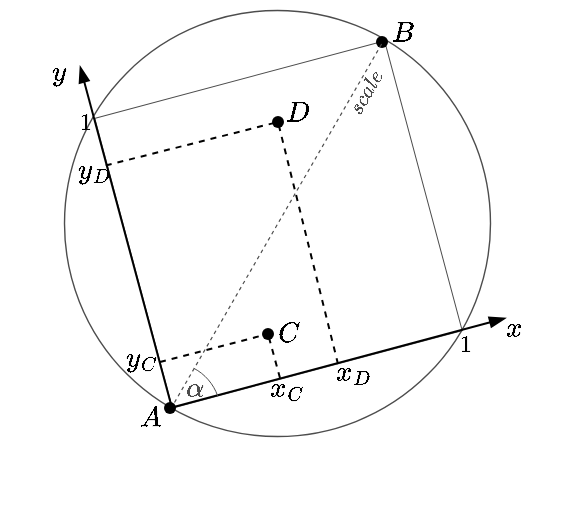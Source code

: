 <mxfile version="20.7.4" type="device"><diagram id="i0gs8v2DnSMobzg19ALT" name="Seite-1"><mxGraphModel dx="637" dy="407" grid="1" gridSize="10" guides="1" tooltips="1" connect="1" arrows="1" fold="1" page="1" pageScale="1" pageWidth="827" pageHeight="1169" math="1" shadow="0"><root><mxCell id="0"/><mxCell id="1" parent="0"/><mxCell id="f3AIWrMCe6dx8Jq1M-9C-10" value="" style="group;movable=0;resizable=0;rotatable=0;deletable=0;editable=0;connectable=0;" vertex="1" connectable="0" parent="1"><mxGeometry x="340" y="380" width="243" height="255" as="geometry"/></mxCell><mxCell id="f3AIWrMCe6dx8Jq1M-9C-27" value="$$ A $$" style="text;html=1;strokeColor=none;fillColor=none;align=center;verticalAlign=middle;whiteSpace=wrap;rounded=0;labelBackgroundColor=none;fillStyle=hatch;strokeWidth=0.5;fontColor=#000000;" vertex="1" parent="f3AIWrMCe6dx8Jq1M-9C-10"><mxGeometry x="18" y="193" width="60" height="30" as="geometry"/></mxCell><mxCell id="f3AIWrMCe6dx8Jq1M-9C-33" value="$$ y_C $$" style="text;html=1;strokeColor=none;fillColor=none;align=center;verticalAlign=middle;whiteSpace=wrap;rounded=0;labelBackgroundColor=none;fillStyle=hatch;strokeWidth=0.5;fontColor=#000000;" vertex="1" parent="f3AIWrMCe6dx8Jq1M-9C-10"><mxGeometry x="14" y="163" width="60" height="30" as="geometry"/></mxCell><mxCell id="f3AIWrMCe6dx8Jq1M-9C-6" value="" style="whiteSpace=wrap;html=1;aspect=fixed;fillStyle=hatch;strokeWidth=0.5;rotation=-15;strokeColor=#4D4D4D;" vertex="1" parent="f3AIWrMCe6dx8Jq1M-9C-10"><mxGeometry x="37" y="36" width="150" height="150" as="geometry"/></mxCell><mxCell id="f3AIWrMCe6dx8Jq1M-9C-26" value="$$ x $$" style="text;html=1;strokeColor=none;fillColor=none;align=center;verticalAlign=middle;whiteSpace=wrap;rounded=0;labelBackgroundColor=none;fillStyle=hatch;strokeWidth=0.5;fontColor=#000000;" vertex="1" parent="f3AIWrMCe6dx8Jq1M-9C-10"><mxGeometry x="200" y="148" width="60" height="30" as="geometry"/></mxCell><mxCell id="f3AIWrMCe6dx8Jq1M-9C-24" value="$$ y $$" style="text;html=1;strokeColor=none;fillColor=none;align=center;verticalAlign=middle;whiteSpace=wrap;rounded=0;labelBackgroundColor=none;fillStyle=hatch;strokeWidth=0.5;fontColor=#000000;" vertex="1" parent="f3AIWrMCe6dx8Jq1M-9C-10"><mxGeometry x="-27" y="20" width="60" height="30" as="geometry"/></mxCell><mxCell id="f3AIWrMCe6dx8Jq1M-9C-1" value="" style="ellipse;whiteSpace=wrap;html=1;aspect=fixed;fillColor=none;strokeColor=#4D4D4D;strokeWidth=0.7;" vertex="1" parent="f3AIWrMCe6dx8Jq1M-9C-10"><mxGeometry x="5" y="4" width="213" height="213" as="geometry"/></mxCell><mxCell id="f3AIWrMCe6dx8Jq1M-9C-2" value="" style="shape=waypoint;sketch=0;fillStyle=solid;size=6;pointerEvents=1;points=[];fillColor=none;resizable=0;rotatable=0;perimeter=centerPerimeter;snapToPoint=1;" vertex="1" parent="f3AIWrMCe6dx8Jq1M-9C-10"><mxGeometry x="38" y="183" width="40" height="40" as="geometry"/></mxCell><mxCell id="f3AIWrMCe6dx8Jq1M-9C-9" value="" style="shape=waypoint;sketch=0;fillStyle=solid;size=6;pointerEvents=1;points=[];fillColor=none;resizable=0;rotatable=0;perimeter=centerPerimeter;snapToPoint=1;" vertex="1" parent="f3AIWrMCe6dx8Jq1M-9C-10"><mxGeometry x="144" width="40" height="40" as="geometry"/></mxCell><mxCell id="f3AIWrMCe6dx8Jq1M-9C-11" value="" style="shape=waypoint;sketch=0;fillStyle=solid;size=6;pointerEvents=1;points=[];fillColor=none;resizable=0;rotatable=0;perimeter=centerPerimeter;snapToPoint=1;" vertex="1" parent="f3AIWrMCe6dx8Jq1M-9C-10"><mxGeometry x="87" y="146" width="40" height="40" as="geometry"/></mxCell><mxCell id="f3AIWrMCe6dx8Jq1M-9C-12" value="" style="shape=waypoint;sketch=0;fillStyle=solid;size=6;pointerEvents=1;points=[];fillColor=none;resizable=0;rotatable=0;perimeter=centerPerimeter;snapToPoint=1;" vertex="1" parent="f3AIWrMCe6dx8Jq1M-9C-10"><mxGeometry x="92" y="40" width="40" height="40" as="geometry"/></mxCell><mxCell id="f3AIWrMCe6dx8Jq1M-9C-13" value="" style="endArrow=blockThin;html=1;rounded=0;endFill=1;" edge="1" parent="f3AIWrMCe6dx8Jq1M-9C-10"><mxGeometry width="50" height="50" relative="1" as="geometry"><mxPoint x="59" y="203" as="sourcePoint"/><mxPoint x="13" y="32" as="targetPoint"/></mxGeometry></mxCell><mxCell id="f3AIWrMCe6dx8Jq1M-9C-14" value="" style="endArrow=blockThin;html=1;rounded=0;endFill=1;exitX=0.599;exitY=0.581;exitDx=0;exitDy=0;exitPerimeter=0;" edge="1" parent="f3AIWrMCe6dx8Jq1M-9C-10" source="f3AIWrMCe6dx8Jq1M-9C-2"><mxGeometry width="50" height="50" relative="1" as="geometry"><mxPoint x="60" y="200" as="sourcePoint"/><mxPoint x="226" y="158" as="targetPoint"/></mxGeometry></mxCell><mxCell id="f3AIWrMCe6dx8Jq1M-9C-15" value="" style="endArrow=none;dashed=1;html=1;rounded=0;exitX=-0.004;exitY=0.163;exitDx=0;exitDy=0;exitPerimeter=0;" edge="1" parent="f3AIWrMCe6dx8Jq1M-9C-10" source="f3AIWrMCe6dx8Jq1M-9C-6" target="f3AIWrMCe6dx8Jq1M-9C-12"><mxGeometry width="50" height="50" relative="1" as="geometry"><mxPoint x="30" y="80" as="sourcePoint"/><mxPoint x="120" y="20" as="targetPoint"/></mxGeometry></mxCell><mxCell id="f3AIWrMCe6dx8Jq1M-9C-22" value="" style="verticalLabelPosition=bottom;verticalAlign=top;html=1;shape=mxgraph.basic.arc;startAngle=0.077;endAngle=0.196;fillStyle=hatch;strokeColor=#4D4D4D;strokeWidth=0.5;" vertex="1" parent="f3AIWrMCe6dx8Jq1M-9C-10"><mxGeometry x="33" y="180" width="50" height="50" as="geometry"/></mxCell><mxCell id="f3AIWrMCe6dx8Jq1M-9C-25" value="$$ \alpha $$" style="text;html=1;strokeColor=none;fillColor=none;align=center;verticalAlign=middle;whiteSpace=wrap;rounded=0;labelBackgroundColor=none;fillStyle=hatch;strokeWidth=0.5;fontColor=#4D4D4D;" vertex="1" parent="f3AIWrMCe6dx8Jq1M-9C-10"><mxGeometry x="41" y="178" width="60" height="30" as="geometry"/></mxCell><mxCell id="f3AIWrMCe6dx8Jq1M-9C-28" value="$$ B $$" style="text;html=1;strokeColor=none;fillColor=none;align=center;verticalAlign=middle;whiteSpace=wrap;rounded=0;labelBackgroundColor=none;fillStyle=hatch;strokeWidth=0.5;fontColor=#000000;" vertex="1" parent="f3AIWrMCe6dx8Jq1M-9C-10"><mxGeometry x="144" width="60" height="30" as="geometry"/></mxCell><mxCell id="f3AIWrMCe6dx8Jq1M-9C-29" value="$$ D $$" style="text;html=1;strokeColor=none;fillColor=none;align=center;verticalAlign=middle;whiteSpace=wrap;rounded=0;labelBackgroundColor=none;fillStyle=hatch;strokeWidth=0.5;fontColor=#000000;" vertex="1" parent="f3AIWrMCe6dx8Jq1M-9C-10"><mxGeometry x="91.5" y="40" width="60" height="30" as="geometry"/></mxCell><mxCell id="f3AIWrMCe6dx8Jq1M-9C-30" value="$$ C $$" style="text;html=1;strokeColor=none;fillColor=none;align=center;verticalAlign=middle;whiteSpace=wrap;rounded=0;labelBackgroundColor=none;fillStyle=hatch;strokeWidth=0.5;fontColor=#000000;" vertex="1" parent="f3AIWrMCe6dx8Jq1M-9C-10"><mxGeometry x="87" y="151" width="60" height="30" as="geometry"/></mxCell><mxCell id="f3AIWrMCe6dx8Jq1M-9C-31" value="$$ x_C $$" style="text;html=1;strokeColor=none;fillColor=none;align=center;verticalAlign=middle;whiteSpace=wrap;rounded=0;labelBackgroundColor=none;fillStyle=hatch;strokeWidth=0.5;fontColor=#000000;" vertex="1" parent="f3AIWrMCe6dx8Jq1M-9C-10"><mxGeometry x="87" y="178" width="60" height="30" as="geometry"/></mxCell><mxCell id="f3AIWrMCe6dx8Jq1M-9C-32" value="$$ x_D $$" style="text;html=1;strokeColor=none;fillColor=none;align=center;verticalAlign=middle;whiteSpace=wrap;rounded=0;labelBackgroundColor=none;fillStyle=hatch;strokeWidth=0.5;fontColor=#000000;" vertex="1" parent="f3AIWrMCe6dx8Jq1M-9C-10"><mxGeometry x="120" y="170" width="60" height="30" as="geometry"/></mxCell><mxCell id="f3AIWrMCe6dx8Jq1M-9C-36" value="$$ 1 $$" style="text;html=1;strokeColor=none;fillColor=none;align=center;verticalAlign=middle;whiteSpace=wrap;rounded=0;labelBackgroundColor=none;fillStyle=hatch;strokeWidth=0.5;fontColor=#000000;fontSize=10;" vertex="1" parent="f3AIWrMCe6dx8Jq1M-9C-10"><mxGeometry x="176" y="156" width="60" height="30" as="geometry"/></mxCell><mxCell id="f3AIWrMCe6dx8Jq1M-9C-38" value="$$ scale $$" style="text;html=1;strokeColor=none;fillColor=none;align=center;verticalAlign=middle;whiteSpace=wrap;rounded=0;labelBackgroundColor=none;fillStyle=hatch;strokeWidth=0.5;fontColor=#4D4D4D;fontSize=9;rotation=-60;" vertex="1" parent="f3AIWrMCe6dx8Jq1M-9C-10"><mxGeometry x="120" y="30" width="72" height="30" as="geometry"/></mxCell><mxCell id="f3AIWrMCe6dx8Jq1M-9C-16" value="" style="endArrow=none;dashed=1;html=1;rounded=0;" edge="1" parent="1" target="f3AIWrMCe6dx8Jq1M-9C-12"><mxGeometry width="50" height="50" relative="1" as="geometry"><mxPoint x="482" y="561" as="sourcePoint"/><mxPoint x="462" y="450" as="targetPoint"/></mxGeometry></mxCell><mxCell id="f3AIWrMCe6dx8Jq1M-9C-17" value="" style="endArrow=none;dashed=1;html=1;rounded=0;" edge="1" parent="1" target="f3AIWrMCe6dx8Jq1M-9C-11"><mxGeometry width="50" height="50" relative="1" as="geometry"><mxPoint x="393" y="560" as="sourcePoint"/><mxPoint x="472" y="460" as="targetPoint"/></mxGeometry></mxCell><mxCell id="f3AIWrMCe6dx8Jq1M-9C-18" value="" style="endArrow=none;dashed=1;html=1;rounded=0;entryX=0.5;entryY=0.444;entryDx=0;entryDy=0;entryPerimeter=0;" edge="1" parent="1" target="f3AIWrMCe6dx8Jq1M-9C-11"><mxGeometry width="50" height="50" relative="1" as="geometry"><mxPoint x="453" y="568" as="sourcePoint"/><mxPoint x="482" y="470" as="targetPoint"/></mxGeometry></mxCell><mxCell id="f3AIWrMCe6dx8Jq1M-9C-19" value="" style="endArrow=none;dashed=1;html=1;strokeWidth=0.6;rounded=0;entryX=0.497;entryY=0.569;entryDx=0;entryDy=0;entryPerimeter=0;strokeColor=#4d4d4d;" edge="1" parent="1" target="f3AIWrMCe6dx8Jq1M-9C-9"><mxGeometry width="50" height="50" relative="1" as="geometry"><mxPoint x="400" y="580" as="sourcePoint"/><mxPoint x="560" y="430" as="targetPoint"/></mxGeometry></mxCell><mxCell id="f3AIWrMCe6dx8Jq1M-9C-34" value="$$ y_D $$" style="text;html=1;strokeColor=none;fillColor=none;align=center;verticalAlign=middle;whiteSpace=wrap;rounded=0;labelBackgroundColor=none;fillStyle=hatch;strokeWidth=0.5;fontColor=#000000;" vertex="1" parent="1"><mxGeometry x="330" y="449" width="60" height="30" as="geometry"/></mxCell><mxCell id="f3AIWrMCe6dx8Jq1M-9C-37" value="$$ 1 $$" style="text;html=1;strokeColor=none;fillColor=none;align=center;verticalAlign=middle;whiteSpace=wrap;rounded=0;labelBackgroundColor=none;fillStyle=hatch;strokeWidth=0.5;fontColor=#000000;fontSize=10;" vertex="1" parent="1"><mxGeometry x="326" y="425" width="60" height="30" as="geometry"/></mxCell></root></mxGraphModel></diagram></mxfile>